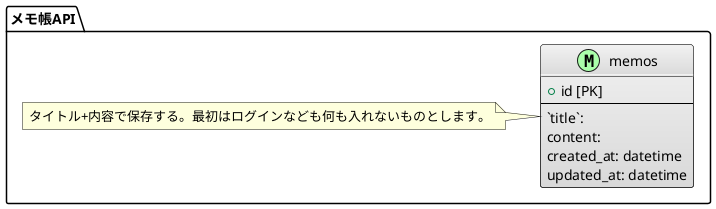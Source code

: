 @startuml

/'
図の中で目立たせたいエンティティに着色するための
色の名前（定数）を定義します。
'/
!define MAIN_ENTITY #E2EFDA-C6E0B4
!define MAIN_ENTITY_2 #FCE4D6-F8CBAD

/' 他の色も、用途が分りやすいように名前をつけます。 '/
!define METAL #F2F2F2-D9D9D9
!define ALREADY_EXISTS_COLOR AAFFAA
!define NEW_COLOR FFAA00

/'
デフォルトのスタイルを設定します。
この場合の指定は class です。entity ではエラーになります。
'/
skinparam class {
    BackgroundColor METAL
    BorderColor Black
    ArrowColor Black
}

package "メモ帳API" as target_system {

    ' メモを予約するためのテーブル 
    entity "memos" as memos <<M,ALREADY_EXISTS_COLOR>> {
        + id [PK]
        --
	`title`: 
	content: 
	created_at: datetime
	updated_at: datetime
    }

    note left of memos : タイトル+内容で保存する。最初はログインなども何も入れないものとします。
}

@enduml
